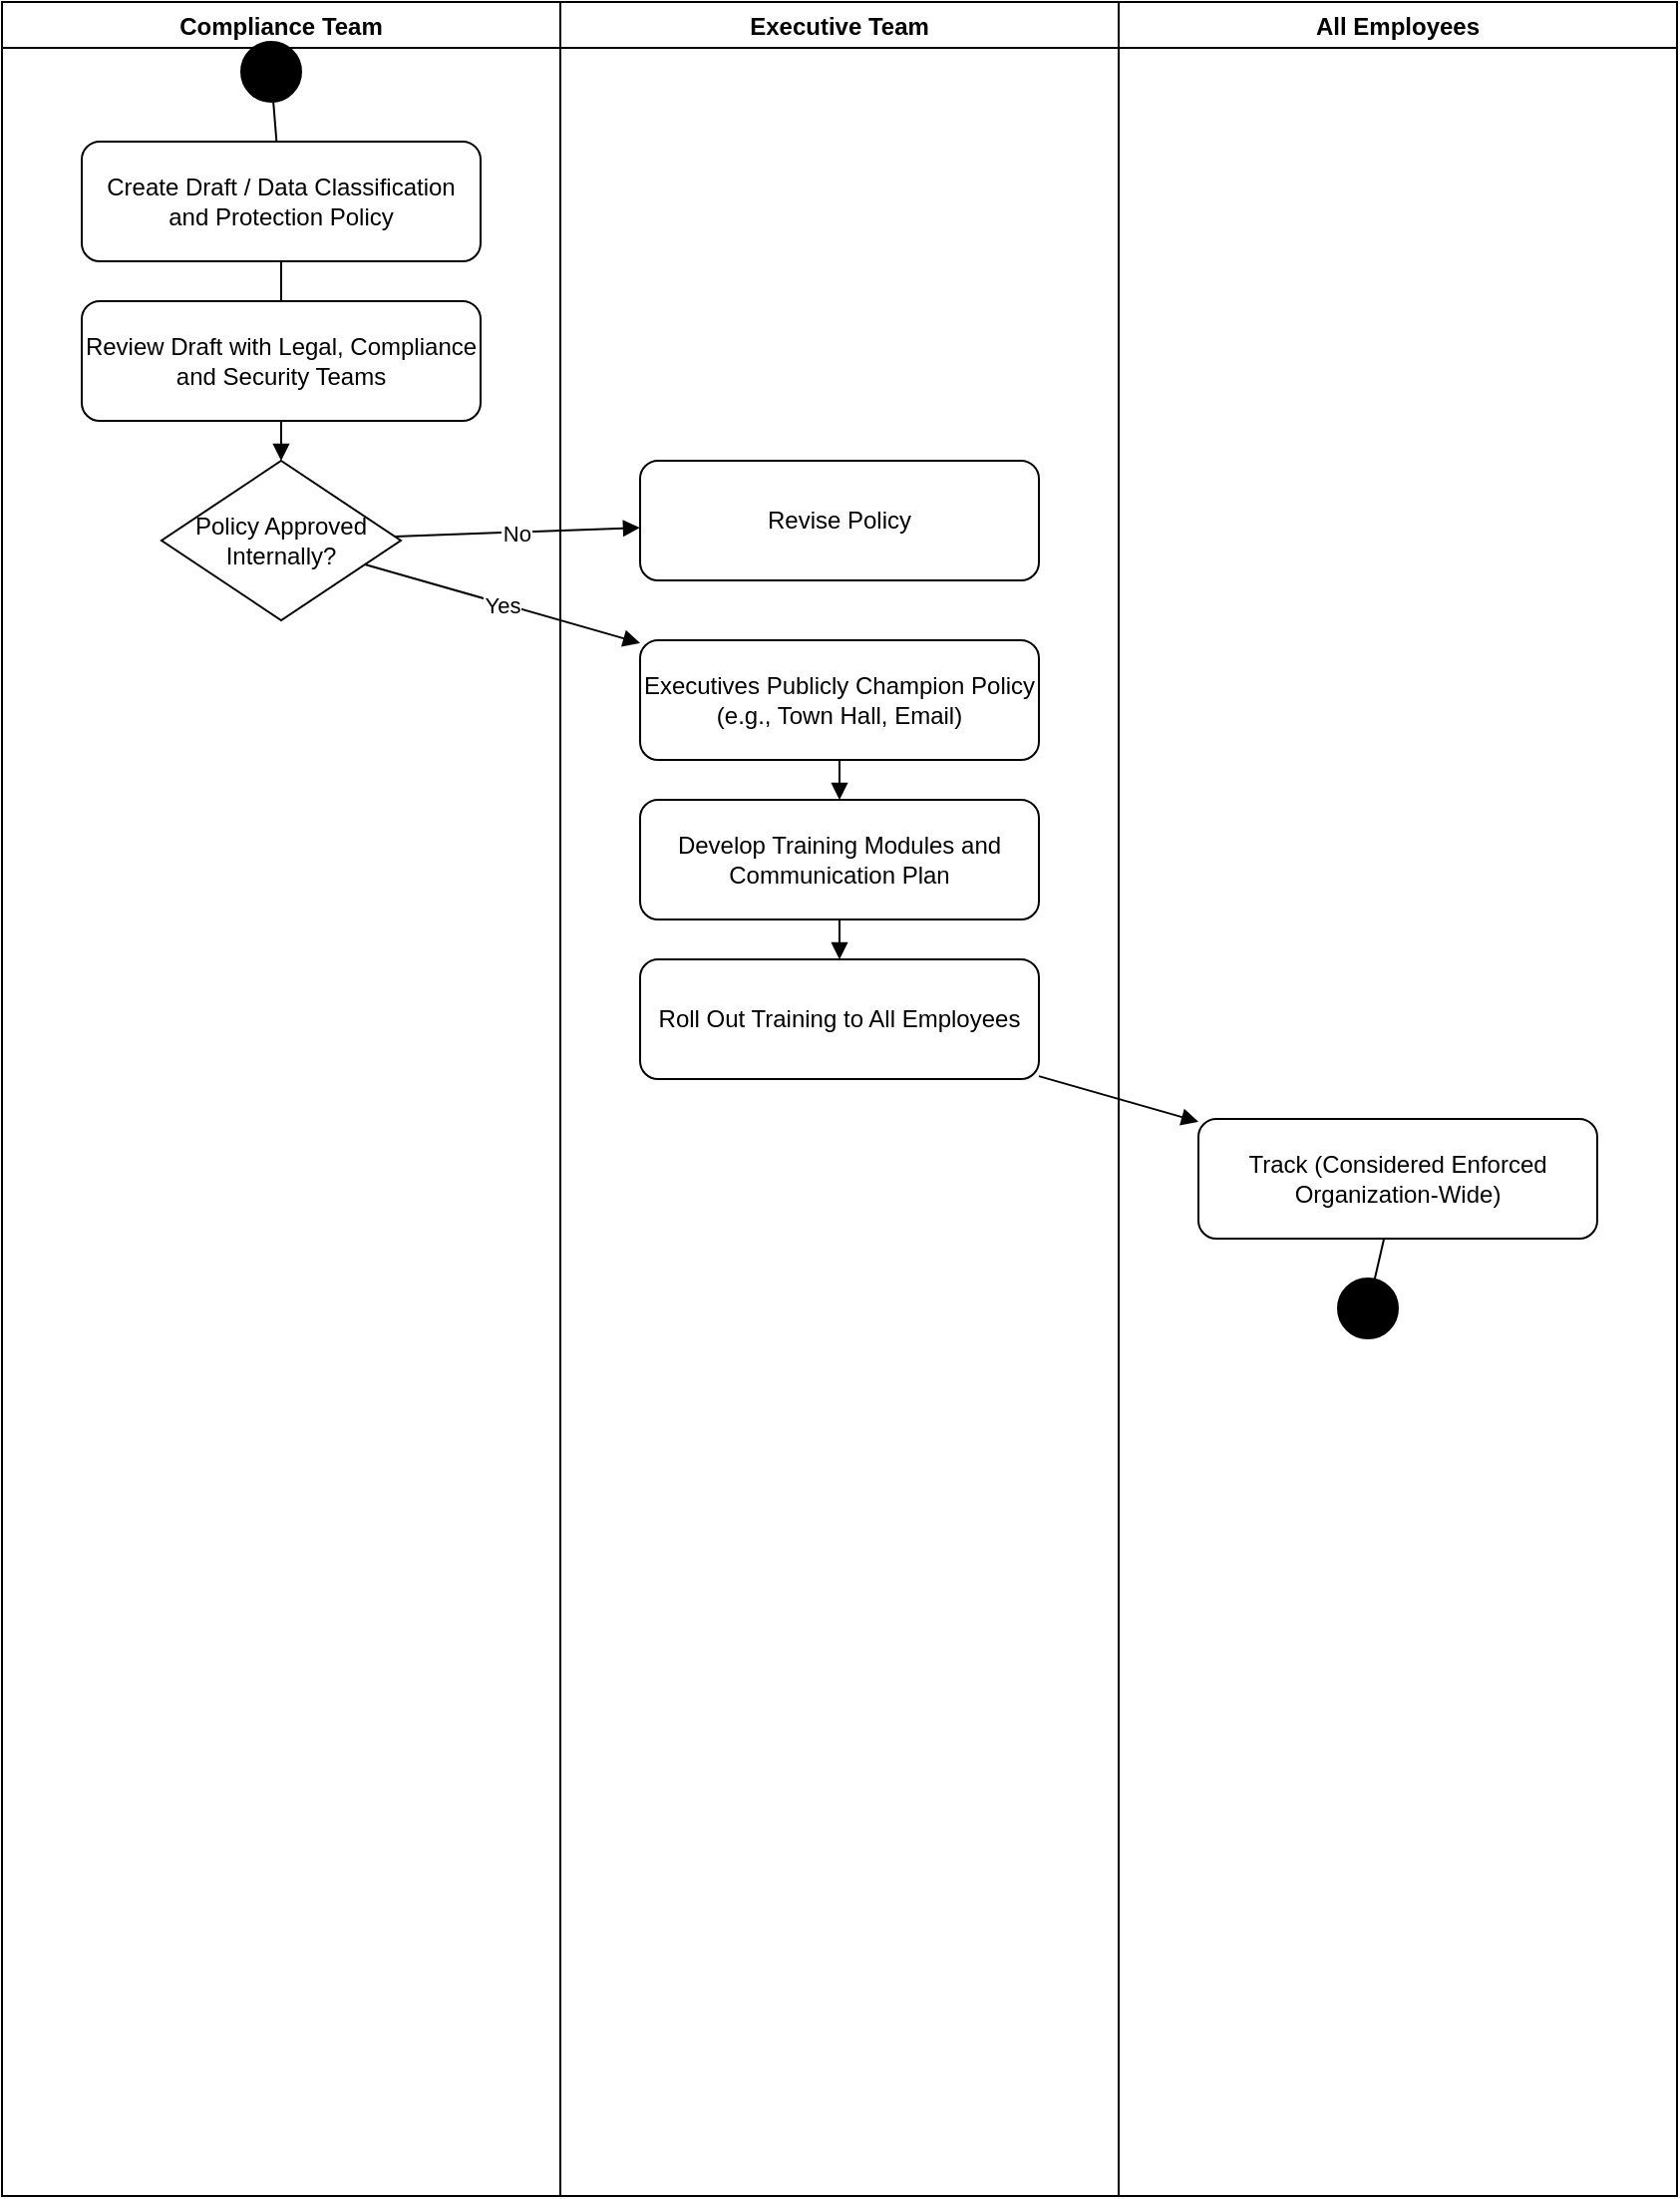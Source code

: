 <mxfile>
  <diagram name="Data Classification Policy Activity" id="0">
    <mxGraphModel dx="1200" dy="720" grid="1" gridSize="10" guides="1" tooltips="1" connect="1" arrows="1" fold="1" page="1" pageScale="1" pageWidth="850" pageHeight="1100" math="0" shadow="0">
      <root>
        <mxCell id="0"/>
        <mxCell id="1" parent="0"/>
        
        <!-- Swimlanes -->
        <mxCell id="2" value="Compliance Team" style="swimlane" vertex="1" parent="1">
          <mxGeometry x="0" y="0" width="280" height="1100" as="geometry"/>
        </mxCell>
        <mxCell id="3" value="Executive Team" style="swimlane" vertex="1" parent="1">
          <mxGeometry x="280" y="0" width="280" height="1100" as="geometry"/>
        </mxCell>
        <mxCell id="4" value="All Employees" style="swimlane" vertex="1" parent="1">
          <mxGeometry x="560" y="0" width="280" height="1100" as="geometry"/>
        </mxCell>

        <!-- Start -->
        <mxCell id="5" value="" style="ellipse;whiteSpace=wrap;html=1;aspect=fixed;fillColor=#000000;" vertex="1" parent="2">
          <mxGeometry x="120" y="20" width="30" height="30" as="geometry"/>
        </mxCell>

        <!-- Activities and decisions -->
        <mxCell id="6" value="Create Draft / Data Classification and Protection Policy" style="rounded=1;whiteSpace=wrap;html=1;" vertex="1" parent="2">
          <mxGeometry x="40" y="70" width="200" height="60" as="geometry"/>
        </mxCell>
        <mxCell id="7" value="Review Draft with Legal, Compliance and Security Teams" style="rounded=1;whiteSpace=wrap;html=1;" vertex="1" parent="2">
          <mxGeometry x="40" y="150" width="200" height="60" as="geometry"/>
        </mxCell>
        <mxCell id="8" value="Policy Approved Internally?" style="rhombus;whiteSpace=wrap;html=1;" vertex="1" parent="2">
          <mxGeometry x="80" y="230" width="120" height="80" as="geometry"/>
        </mxCell>
        <mxCell id="9" value="Revise Policy" style="rounded=1;whiteSpace=wrap;html=1;" vertex="1" parent="3">
          <mxGeometry x="40" y="230" width="200" height="60" as="geometry"/>
        </mxCell>
        <mxCell id="10" value="Executives Publicly Champion Policy (e.g., Town Hall, Email)" style="rounded=1;whiteSpace=wrap;html=1;" vertex="1" parent="3">
          <mxGeometry x="40" y="320" width="200" height="60" as="geometry"/>
        </mxCell>
        <mxCell id="11" value="Develop Training Modules and Communication Plan" style="rounded=1;whiteSpace=wrap;html=1;" vertex="1" parent="3">
          <mxGeometry x="40" y="400" width="200" height="60" as="geometry"/>
        </mxCell>
        <mxCell id="12" value="Roll Out Training to All Employees" style="rounded=1;whiteSpace=wrap;html=1;" vertex="1" parent="3">
          <mxGeometry x="40" y="480" width="200" height="60" as="geometry"/>
        </mxCell>
        <mxCell id="13" value="Track (Considered Enforced Organization-Wide)" style="rounded=1;whiteSpace=wrap;html=1;" vertex="1" parent="4">
          <mxGeometry x="40" y="560" width="200" height="60" as="geometry"/>
        </mxCell>

        <!-- End -->
        <mxCell id="14" value="" style="ellipse;whiteSpace=wrap;html=1;aspect=fixed;fillColor=#000000;" vertex="1" parent="4">
          <mxGeometry x="110" y="640" width="30" height="30" as="geometry"/>
        </mxCell>

        <!-- Connectors -->
        <mxCell id="e1" style="endArrow=none;" edge="1" parent="2" source="5" target="6"><mxGeometry relative="1" as="geometry"/></mxCell>
        <mxCell id="e2" style="endArrow=none;" edge="1" parent="2" source="6" target="7"><mxGeometry relative="1" as="geometry"/></mxCell>
        <mxCell id="e3" style="endArrow=block;" edge="1" parent="2" source="7" target="8"><mxGeometry relative="1" as="geometry"/></mxCell>
        <mxCell id="e4" value="No" style="endArrow=block;" edge="1" parent="2" source="8" target="9"><mxGeometry relative="1" as="geometry"/></mxCell>
        <mxCell id="e5" value="Yes" style="endArrow=block;" edge="1" parent="2" source="8" target="10"><mxGeometry relative="1" as="geometry"/></mxCell>
        <mxCell id="e6" style="endArrow=block;" edge="1" parent="3" source="10" target="11"><mxGeometry relative="1" as="geometry"/></mxCell>
        <mxCell id="e7" style="endArrow=block;" edge="1" parent="3" source="11" target="12"><mxGeometry relative="1" as="geometry"/></mxCell>
        <mxCell id="e8" style="endArrow=block;" edge="1" parent="3" source="12" target="13"><mxGeometry relative="1" as="geometry"/></mxCell>
        <mxCell id="e9" style="endArrow=none;" edge="1" parent="3" source="13" target="14"><mxGeometry relative="1" as="geometry"/></mxCell>
      </root>
    </mxGraphModel>
  </diagram>
</mxfile>